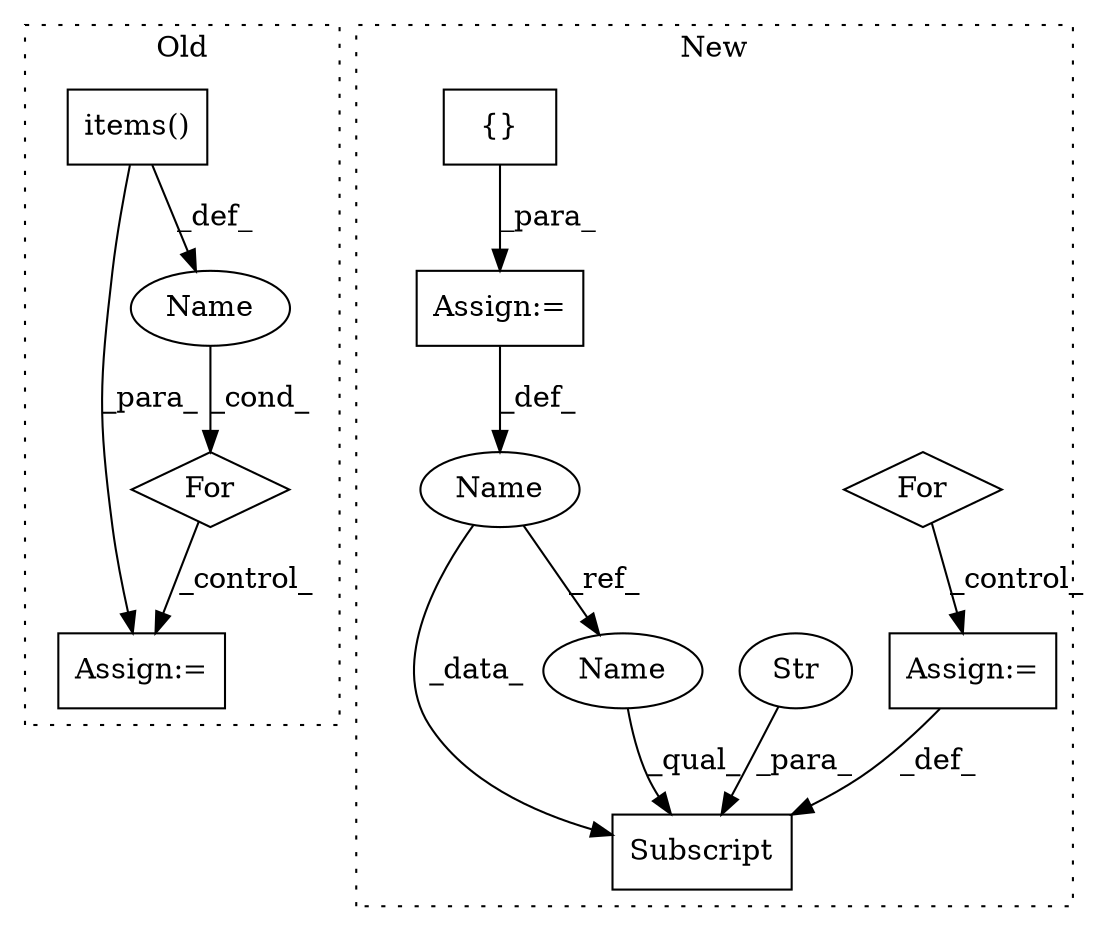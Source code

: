 digraph G {
subgraph cluster0 {
1 [label="items()" a="75" s="12233" l="20" shape="box"];
4 [label="For" a="107" s="12203,12253" l="4,14" shape="diamond"];
6 [label="Assign:=" a="68" s="12295" l="4" shape="box"];
7 [label="Name" a="87" s="12218" l="11" shape="ellipse"];
label = "Old";
style="dotted";
}
subgraph cluster1 {
2 [label="For" a="107" s="12605,12637" l="4,14" shape="diamond"];
3 [label="Assign:=" a="68" s="12887" l="3" shape="box"];
5 [label="Subscript" a="63" s="13966,0" l="20,0" shape="box"];
8 [label="Str" a="66" s="13971" l="14" shape="ellipse"];
9 [label="Name" a="87" s="13882" l="4" shape="ellipse"];
10 [label="{}" a="95" s="13889,13931" l="1,1" shape="box"];
11 [label="Assign:=" a="68" s="13886" l="3" shape="box"];
12 [label="Name" a="87" s="13966" l="4" shape="ellipse"];
label = "New";
style="dotted";
}
1 -> 7 [label="_def_"];
1 -> 6 [label="_para_"];
2 -> 3 [label="_control_"];
3 -> 5 [label="_def_"];
4 -> 6 [label="_control_"];
7 -> 4 [label="_cond_"];
8 -> 5 [label="_para_"];
9 -> 12 [label="_ref_"];
9 -> 5 [label="_data_"];
10 -> 11 [label="_para_"];
11 -> 9 [label="_def_"];
12 -> 5 [label="_qual_"];
}